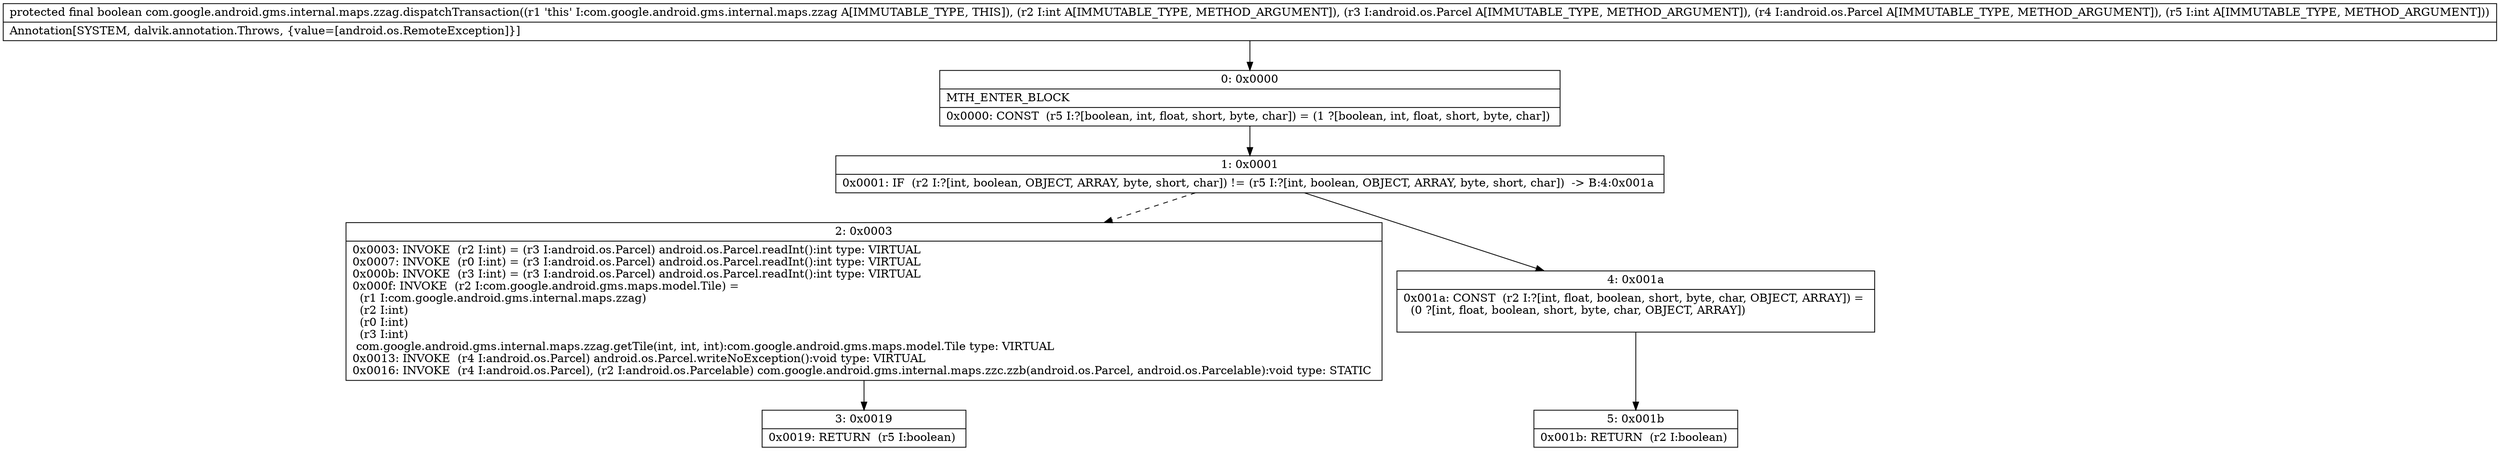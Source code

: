 digraph "CFG forcom.google.android.gms.internal.maps.zzag.dispatchTransaction(ILandroid\/os\/Parcel;Landroid\/os\/Parcel;I)Z" {
Node_0 [shape=record,label="{0\:\ 0x0000|MTH_ENTER_BLOCK\l|0x0000: CONST  (r5 I:?[boolean, int, float, short, byte, char]) = (1 ?[boolean, int, float, short, byte, char]) \l}"];
Node_1 [shape=record,label="{1\:\ 0x0001|0x0001: IF  (r2 I:?[int, boolean, OBJECT, ARRAY, byte, short, char]) != (r5 I:?[int, boolean, OBJECT, ARRAY, byte, short, char])  \-\> B:4:0x001a \l}"];
Node_2 [shape=record,label="{2\:\ 0x0003|0x0003: INVOKE  (r2 I:int) = (r3 I:android.os.Parcel) android.os.Parcel.readInt():int type: VIRTUAL \l0x0007: INVOKE  (r0 I:int) = (r3 I:android.os.Parcel) android.os.Parcel.readInt():int type: VIRTUAL \l0x000b: INVOKE  (r3 I:int) = (r3 I:android.os.Parcel) android.os.Parcel.readInt():int type: VIRTUAL \l0x000f: INVOKE  (r2 I:com.google.android.gms.maps.model.Tile) = \l  (r1 I:com.google.android.gms.internal.maps.zzag)\l  (r2 I:int)\l  (r0 I:int)\l  (r3 I:int)\l com.google.android.gms.internal.maps.zzag.getTile(int, int, int):com.google.android.gms.maps.model.Tile type: VIRTUAL \l0x0013: INVOKE  (r4 I:android.os.Parcel) android.os.Parcel.writeNoException():void type: VIRTUAL \l0x0016: INVOKE  (r4 I:android.os.Parcel), (r2 I:android.os.Parcelable) com.google.android.gms.internal.maps.zzc.zzb(android.os.Parcel, android.os.Parcelable):void type: STATIC \l}"];
Node_3 [shape=record,label="{3\:\ 0x0019|0x0019: RETURN  (r5 I:boolean) \l}"];
Node_4 [shape=record,label="{4\:\ 0x001a|0x001a: CONST  (r2 I:?[int, float, boolean, short, byte, char, OBJECT, ARRAY]) = \l  (0 ?[int, float, boolean, short, byte, char, OBJECT, ARRAY])\l \l}"];
Node_5 [shape=record,label="{5\:\ 0x001b|0x001b: RETURN  (r2 I:boolean) \l}"];
MethodNode[shape=record,label="{protected final boolean com.google.android.gms.internal.maps.zzag.dispatchTransaction((r1 'this' I:com.google.android.gms.internal.maps.zzag A[IMMUTABLE_TYPE, THIS]), (r2 I:int A[IMMUTABLE_TYPE, METHOD_ARGUMENT]), (r3 I:android.os.Parcel A[IMMUTABLE_TYPE, METHOD_ARGUMENT]), (r4 I:android.os.Parcel A[IMMUTABLE_TYPE, METHOD_ARGUMENT]), (r5 I:int A[IMMUTABLE_TYPE, METHOD_ARGUMENT]))  | Annotation[SYSTEM, dalvik.annotation.Throws, \{value=[android.os.RemoteException]\}]\l}"];
MethodNode -> Node_0;
Node_0 -> Node_1;
Node_1 -> Node_2[style=dashed];
Node_1 -> Node_4;
Node_2 -> Node_3;
Node_4 -> Node_5;
}

